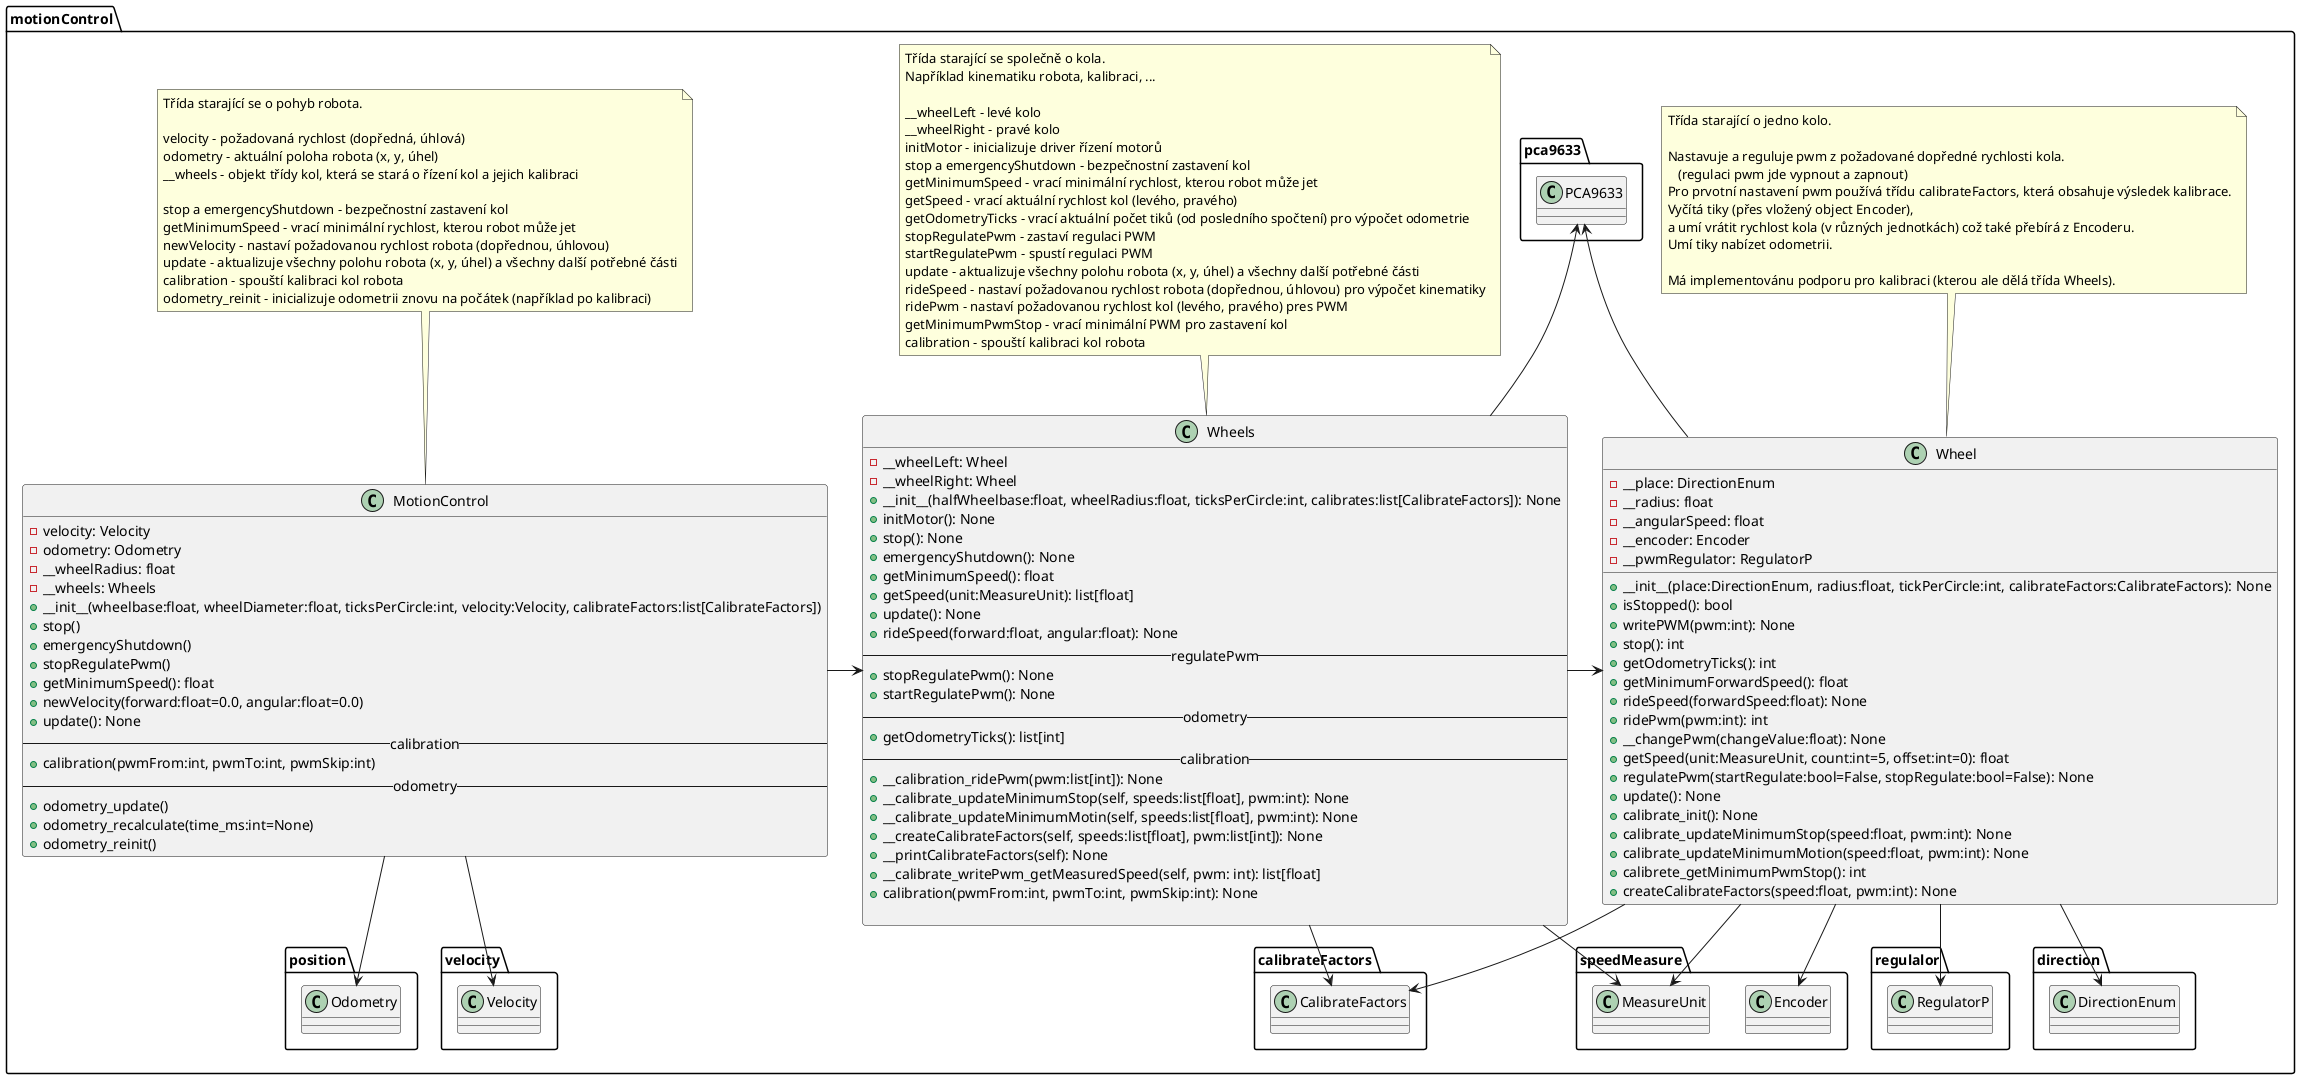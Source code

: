@startuml motionControl

namespace motionControl {

    class Wheel {
        - __place: DirectionEnum
        - __radius: float
        - __angularSpeed: float
        - __encoder: Encoder
        - __pwmRegulator: RegulatorP
        + __init__(place:DirectionEnum, radius:float, tickPerCircle:int, calibrateFactors:CalibrateFactors): None
        + isStopped(): bool
        + writePWM(pwm:int): None
        + stop(): int
        + getOdometryTicks(): int
        + getMinimumForwardSpeed(): float
        + rideSpeed(forwardSpeed:float): None
        + ridePwm(pwm:int): int
        + __changePwm(changeValue:float): None
        + getSpeed(unit:MeasureUnit, count:int=5, offset:int=0): float
        + regulatePwm(startRegulate:bool=False, stopRegulate:bool=False): None
        + update(): None
        + calibrate_init(): None
        + calibrate_updateMinimumStop(speed:float, pwm:int): None
        + calibrate_updateMinimumMotion(speed:float, pwm:int): None
        + calibrete_getMinimumPwmStop(): int
        + createCalibrateFactors(speed:float, pwm:int): None
    }
    note top of Wheel
        Třída starající o jedno kolo. 

        Nastavuje a reguluje pwm z požadované dopředné rychlosti kola.
           (regulaci pwm jde vypnout a zapnout)
        Pro prvotní nastavení pwm používá třídu calibrateFactors, která obsahuje výsledek kalibrace.
        Vyčítá tiky (přes vložený object Encoder),
        a umí vrátit rychlost kola (v různých jednotkách) což také přebírá z Encoderu.
        Umí tiky nabízet odometrii.

        Má implementovánu podporu pro kalibraci (kterou ale dělá třída Wheels).
    end note

    Wheel -up-> pca9633.PCA9633
    Wheel -down-> speedMeasure.Encoder
    Wheel -down-> speedMeasure.MeasureUnit
    Wheel -down-> calibrateFactors.CalibrateFactors
    Wheel -down-> regulalor.RegulatorP
    Wheel -down-> direction.DirectionEnum

    class Wheels {
        - __wheelLeft: Wheel
        - __wheelRight: Wheel
        + __init__(halfWheelbase:float, wheelRadius:float, ticksPerCircle:int, calibrates:list[CalibrateFactors]): None
        + initMotor(): None
        + stop(): None
        + emergencyShutdown(): None
        + getMinimumSpeed(): float
        + getSpeed(unit:MeasureUnit): list[float]
        + update(): None
        + rideSpeed(forward:float, angular:float): None
        -- regulatePwm--
        + stopRegulatePwm(): None
        + startRegulatePwm(): None
        -- odometry--
        + getOdometryTicks(): list[int]
        -- calibration--
        + __calibration_ridePwm(pwm:list[int]): None
        + __calibrate_updateMinimumStop(self, speeds:list[float], pwm:int): None
        + __calibrate_updateMinimumMotin(self, speeds:list[float], pwm:int): None
        + __createCalibrateFactors(self, speeds:list[float], pwm:list[int]): None
        + __printCalibrateFactors(self): None
        + __calibrate_writePwm_getMeasuredSpeed(self, pwm: int): list[float]
        + calibration(pwmFrom:int, pwmTo:int, pwmSkip:int): None

    }
    Wheels -> Wheel
    Wheels -up-> pca9633.PCA9633
    Wheels -down-> speedMeasure.MeasureUnit
    Wheels -down-> calibrateFactors.CalibrateFactors

    note top of Wheels
        Třída starající se společně o kola. 
        Například kinematiku robota, kalibraci, ...

        __wheelLeft - levé kolo
        __wheelRight - pravé kolo
        initMotor - inicializuje driver řízení motorů
        stop a emergencyShutdown - bezpečnostní zastavení kol
        getMinimumSpeed - vrací minimální rychlost, kterou robot může jet
        getSpeed - vrací aktuální rychlost kol (levého, pravého)
        getOdometryTicks - vrací aktuální počet tiků (od posledního spočtení) pro výpočet odometrie
        stopRegulatePwm - zastaví regulaci PWM
        startRegulatePwm - spustí regulaci PWM
        update - aktualizuje všechny polohu robota (x, y, úhel) a všechny další potřebné části
        rideSpeed - nastaví požadovanou rychlost robota (dopřednou, úhlovou) pro výpočet kinematiky
        ridePwm - nastaví požadovanou rychlost kol (levého, pravého) pres PWM
        getMinimumPwmStop - vrací minimální PWM pro zastavení kol
        calibration - spouští kalibraci kol robota
    end note

   class MotionControl {
        - velocity: Velocity
        - odometry: Odometry
        - __wheelRadius: float
        - __wheels: Wheels
        + __init__(wheelbase:float, wheelDiameter:float, ticksPerCircle:int, velocity:Velocity, calibrateFactors:list[CalibrateFactors])
        + stop()
        + emergencyShutdown()
        + stopRegulatePwm()
        + getMinimumSpeed(): float
        + newVelocity(forward:float=0.0, angular:float=0.0)
        + update(): None
        --calibration--
        + calibration(pwmFrom:int, pwmTo:int, pwmSkip:int)
        --odometry--
        + odometry_update()
        + odometry_recalculate(time_ms:int=None)
        + odometry_reinit()
    }
    MotionControl -> Wheels
    MotionControl -down-> position.Odometry
    MotionControl -down-> velocity.Velocity

    note top of MotionControl
        Třída starající se o pohyb robota.

        velocity - požadovaná rychlost (dopředná, úhlová)
        odometry - aktuální poloha robota (x, y, úhel)
        __wheels - objekt třídy kol, která se stará o řízení kol a jejich kalibraci   

        stop a emergencyShutdown - bezpečnostní zastavení kol
        getMinimumSpeed - vrací minimální rychlost, kterou robot může jet 
        newVelocity - nastaví požadovanou rychlost robota (dopřednou, úhlovou)
        update - aktualizuje všechny polohu robota (x, y, úhel) a všechny další potřebné části
        calibration - spouští kalibraci kol robota
        odometry_reinit - inicializuje odometrii znovu na počátek (například po kalibraci)
    end note
}

@enduml